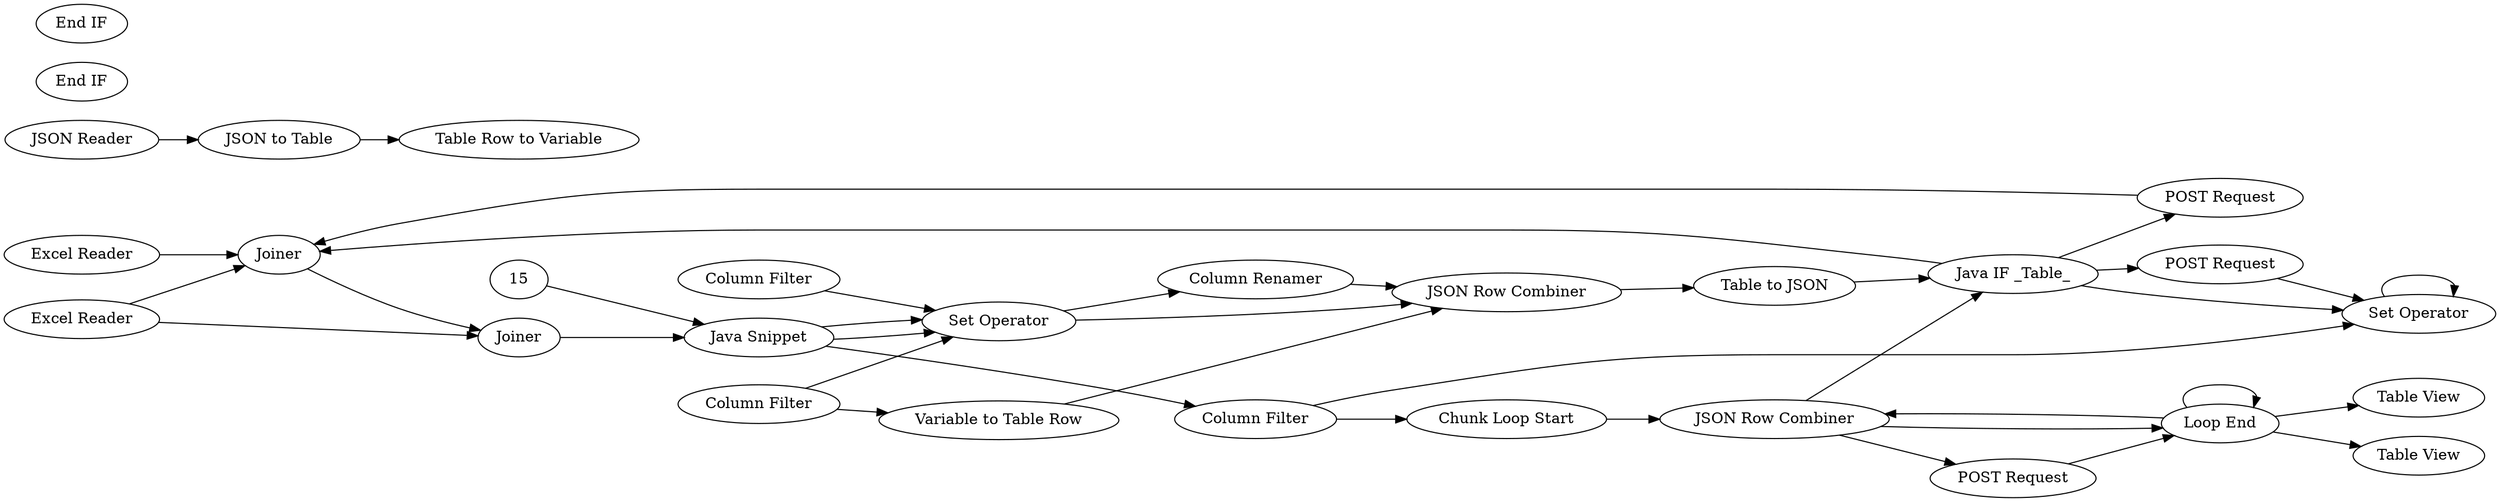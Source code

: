 digraph {
	1 [label="Excel Reader"]
	12 [label="JSON Reader"]
	13 [label="JSON to Table"]
	14 [label="Table Row to Variable"]
	3 [label="Excel Reader"]
	5 [label=Joiner]
	16 [label=Joiner]
	18 [label="Column Filter"]
	19 [label="Column Filter"]
	25 [label="Set Operator"]
	26 [label="Table to JSON"]
	27 [label="Column Renamer"]
	28 [label="Cross Joiner"]
	30 [label="Variable to Table Row"]
	31 [label="POST Request"]
	32 [label="Java IF _Table_"]
	33 [label="End IF"]
	34 [label="POST Request"]
	35 [label="Java IF _Table_"]
	36 [label="End IF"]
	37 [label="Set Operator"]
	38 [label="JSON Row Combiner"]
	2 [label="Java Snippet"]
	17 [label="Column Filter"]
	25 [label="Set Operator"]
	28 [label="JSON Row Combiner"]
	8 [label="POST Request"]
	10 [label="Chunk Loop Start"]
	32 [label="Java IF _Table_"]
	35 [label="JSON Row Combiner"]
	36 [label="Loop End"]
	38 [label="End IF"]
	43 [label="Table View"]
	45 [label="Table View"]
	12 -> 13
	13 -> 14
	3 -> 16
	3 -> 5
	5 -> 16
	18 -> 25
	18 -> 30
	19 -> 25
	25 -> 27
	26 -> 32
	27 -> 28
	28 -> 26
	30 -> 28
	31 -> 5
	32 -> 5
	32 -> 31
	34 -> 36
	35 -> 34
	35 -> 36
	37 -> 37
	36 -> 35
	2 -> 25
	2 -> 25
	2 -> 17
	25 -> 28
	8 -> 37
	10 -> 35
	32 -> 37
	32 -> 8
	35 -> 32
	36 -> 36
	1 -> 5
	15 -> 2
	16 -> 2
	36 -> 43
	17 -> 37
	17 -> 10
	36 -> 45
	rankdir=LR
}
